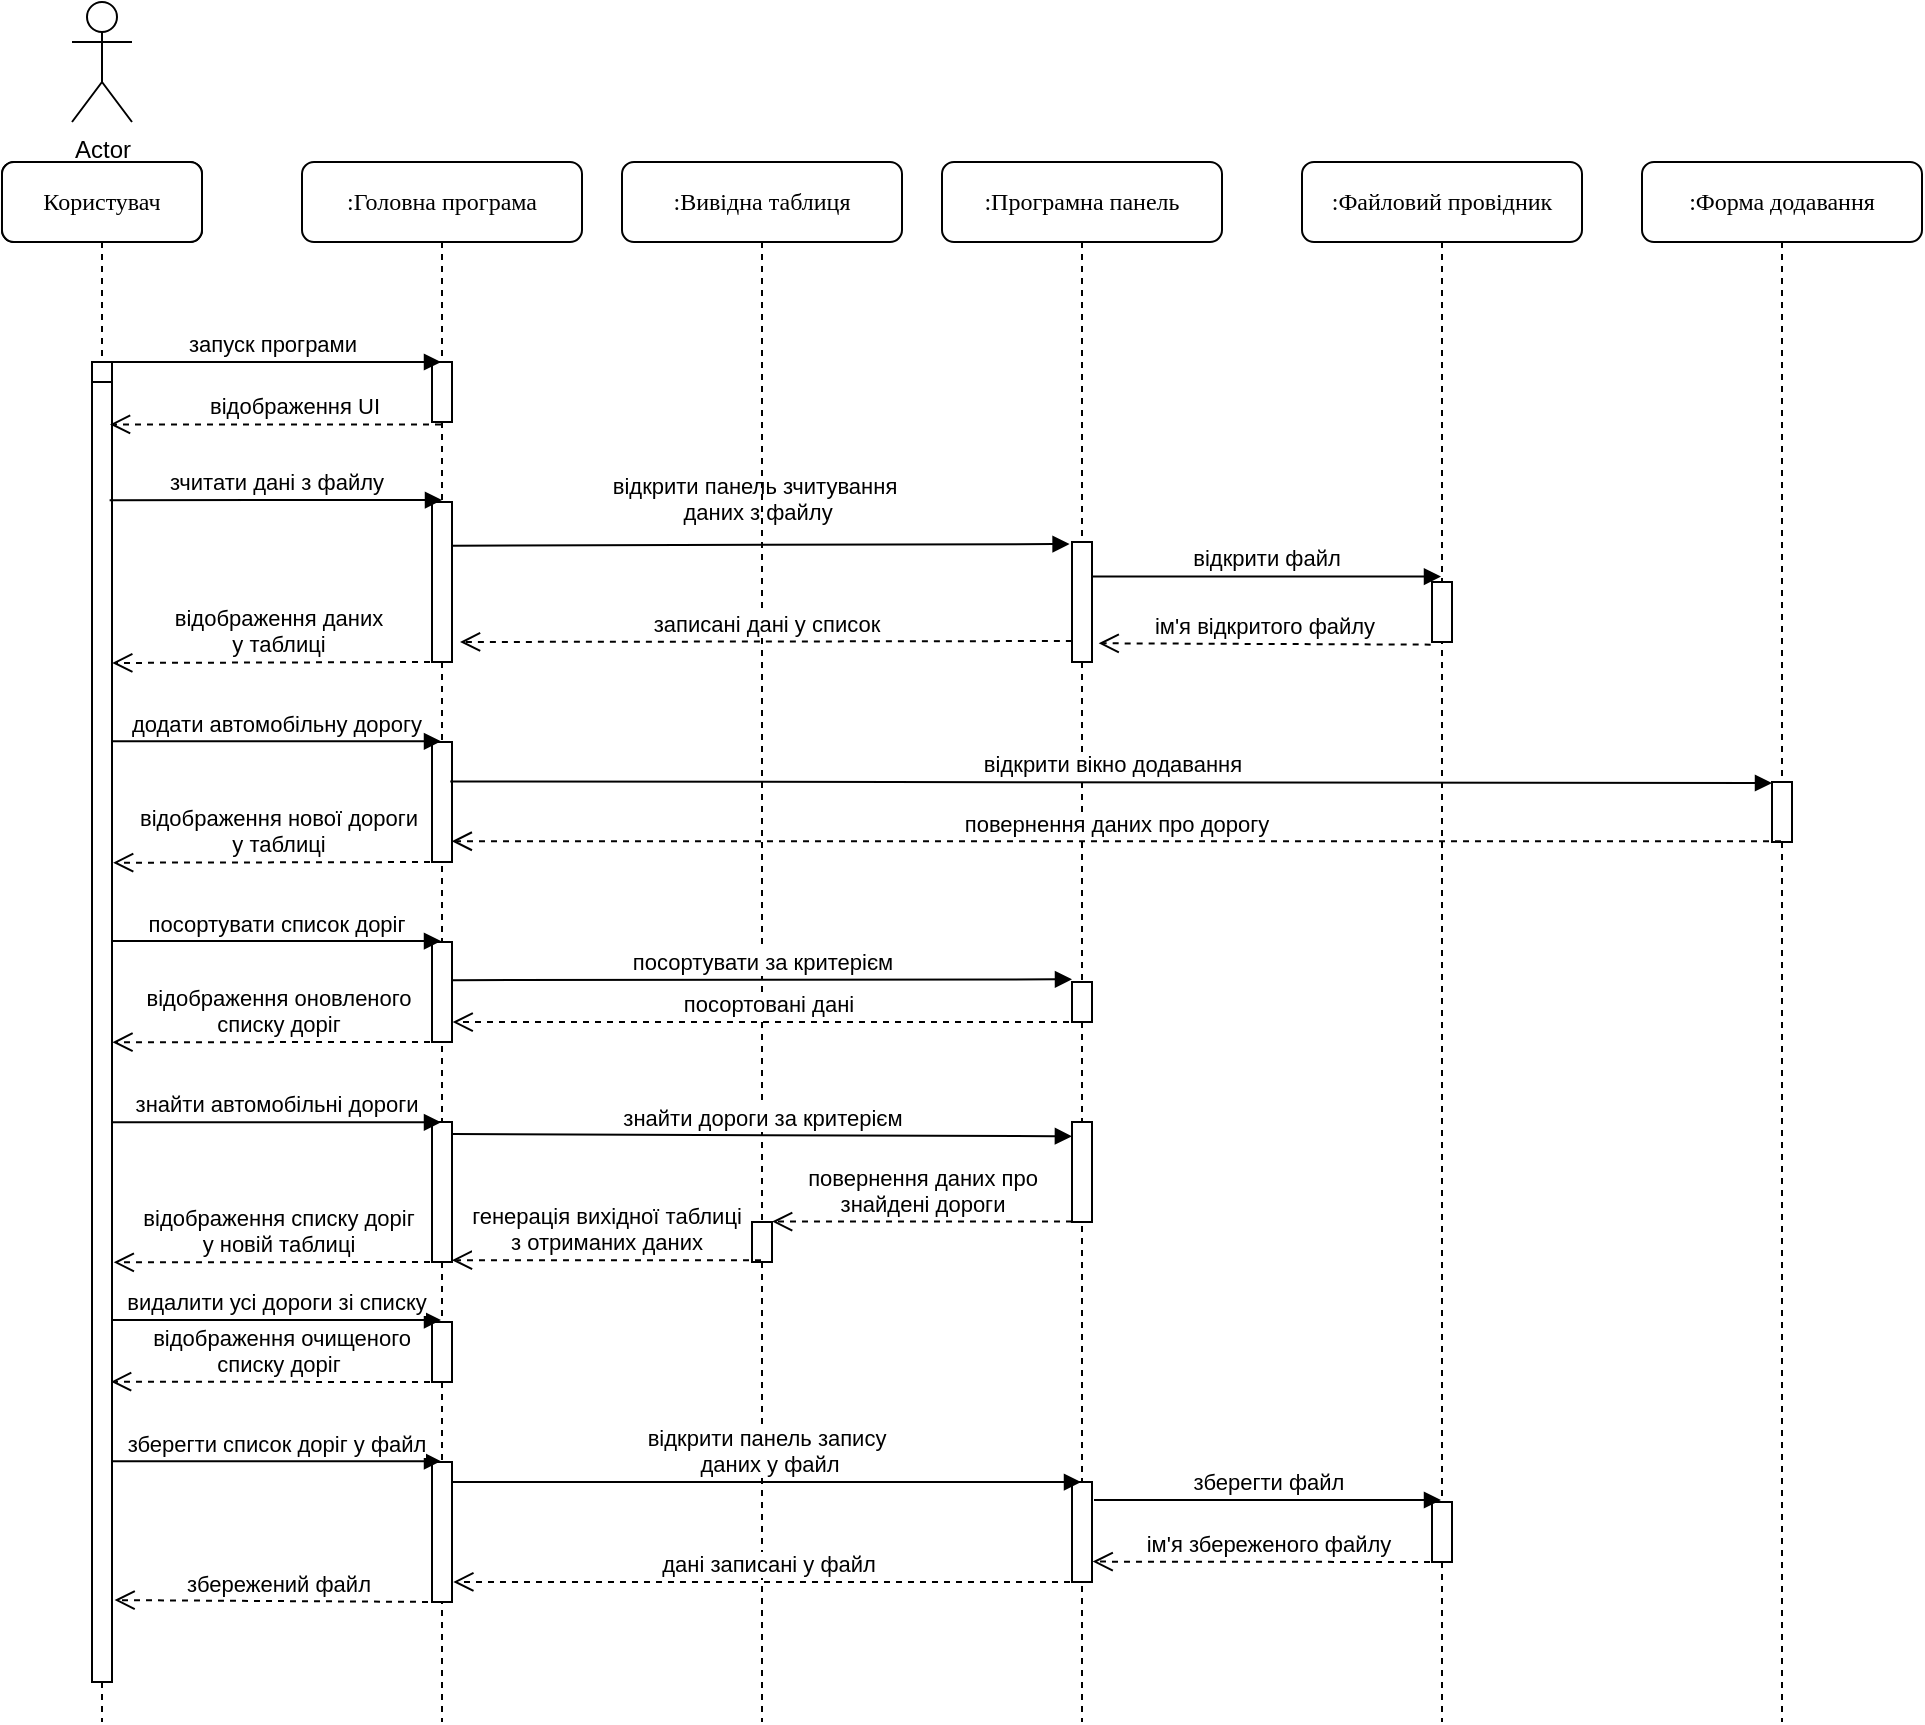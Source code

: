<mxfile version="15.5.9" type="device"><diagram name="Page-1" id="13e1069c-82ec-6db2-03f1-153e76fe0fe0"><mxGraphModel dx="1662" dy="794" grid="1" gridSize="10" guides="1" tooltips="1" connect="1" arrows="1" fold="1" page="1" pageScale="1" pageWidth="1100" pageHeight="850" background="none" math="0" shadow="0"><root><mxCell id="0"/><mxCell id="1" parent="0"/><mxCell id="7baba1c4bc27f4b0-2" value=":Головна програма" style="shape=umlLifeline;perimeter=lifelinePerimeter;whiteSpace=wrap;html=1;container=1;collapsible=0;recursiveResize=0;outlineConnect=0;rounded=1;shadow=0;comic=0;labelBackgroundColor=none;strokeWidth=1;fontFamily=Verdana;fontSize=12;align=center;" parent="1" vertex="1"><mxGeometry x="190" y="90" width="140" height="780" as="geometry"/></mxCell><mxCell id="7baba1c4bc27f4b0-10" value="" style="html=1;points=[];perimeter=orthogonalPerimeter;rounded=0;shadow=0;comic=0;labelBackgroundColor=none;strokeWidth=1;fontFamily=Verdana;fontSize=12;align=center;" parent="7baba1c4bc27f4b0-2" vertex="1"><mxGeometry x="65" y="100" width="10" height="30" as="geometry"/></mxCell><mxCell id="0j7Puk90sidO8JAcSoWX-10" value="" style="html=1;points=[];perimeter=orthogonalPerimeter;rounded=0;shadow=0;comic=0;labelBackgroundColor=none;strokeWidth=1;fontFamily=Verdana;fontSize=12;align=center;" parent="7baba1c4bc27f4b0-2" vertex="1"><mxGeometry x="65" y="170" width="10" height="80" as="geometry"/></mxCell><mxCell id="0j7Puk90sidO8JAcSoWX-25" value="" style="html=1;points=[];perimeter=orthogonalPerimeter;rounded=0;shadow=0;comic=0;labelBackgroundColor=none;strokeWidth=1;fontFamily=Verdana;fontSize=12;align=center;" parent="7baba1c4bc27f4b0-2" vertex="1"><mxGeometry x="65" y="290" width="10" height="60" as="geometry"/></mxCell><mxCell id="0j7Puk90sidO8JAcSoWX-37" value="" style="html=1;points=[];perimeter=orthogonalPerimeter;rounded=0;shadow=0;comic=0;labelBackgroundColor=none;strokeWidth=1;fontFamily=Verdana;fontSize=12;align=center;" parent="7baba1c4bc27f4b0-2" vertex="1"><mxGeometry x="65" y="390" width="10" height="50" as="geometry"/></mxCell><mxCell id="0j7Puk90sidO8JAcSoWX-45" value="" style="html=1;points=[];perimeter=orthogonalPerimeter;rounded=0;shadow=0;comic=0;labelBackgroundColor=none;strokeWidth=1;fontFamily=Verdana;fontSize=12;align=center;" parent="7baba1c4bc27f4b0-2" vertex="1"><mxGeometry x="65" y="480" width="10" height="30" as="geometry"/></mxCell><mxCell id="0j7Puk90sidO8JAcSoWX-58" value="" style="html=1;points=[];perimeter=orthogonalPerimeter;rounded=0;shadow=0;comic=0;labelBackgroundColor=none;strokeWidth=1;fontFamily=Verdana;fontSize=12;align=center;" parent="7baba1c4bc27f4b0-2" vertex="1"><mxGeometry x="65" y="580" width="10" height="30" as="geometry"/></mxCell><mxCell id="0j7Puk90sidO8JAcSoWX-69" value="" style="html=1;points=[];perimeter=orthogonalPerimeter;rounded=0;shadow=0;comic=0;labelBackgroundColor=none;strokeWidth=1;fontFamily=Verdana;fontSize=12;align=center;" parent="7baba1c4bc27f4b0-2" vertex="1"><mxGeometry x="65" y="650" width="10" height="30" as="geometry"/></mxCell><mxCell id="0j7Puk90sidO8JAcSoWX-78" value="" style="html=1;points=[];perimeter=orthogonalPerimeter;rounded=0;shadow=0;comic=0;labelBackgroundColor=none;strokeWidth=1;fontFamily=Verdana;fontSize=12;align=center;" parent="7baba1c4bc27f4b0-2" vertex="1"><mxGeometry x="65" y="650" width="10" height="70" as="geometry"/></mxCell><mxCell id="0j7Puk90sidO8JAcSoWX-84" value="" style="html=1;points=[];perimeter=orthogonalPerimeter;rounded=0;shadow=0;comic=0;labelBackgroundColor=none;strokeWidth=1;fontFamily=Verdana;fontSize=12;align=center;" parent="7baba1c4bc27f4b0-2" vertex="1"><mxGeometry x="65" y="480" width="10" height="70" as="geometry"/></mxCell><mxCell id="7baba1c4bc27f4b0-4" value=":Файловий провідник" style="shape=umlLifeline;perimeter=lifelinePerimeter;whiteSpace=wrap;html=1;container=1;collapsible=0;recursiveResize=0;outlineConnect=0;rounded=1;shadow=0;comic=0;labelBackgroundColor=none;strokeWidth=1;fontFamily=Verdana;fontSize=12;align=center;" parent="1" vertex="1"><mxGeometry x="690" y="90" width="140" height="780" as="geometry"/></mxCell><mxCell id="7baba1c4bc27f4b0-16" value="" style="html=1;points=[];perimeter=orthogonalPerimeter;rounded=0;shadow=0;comic=0;labelBackgroundColor=none;strokeWidth=1;fontFamily=Verdana;fontSize=12;align=center;" parent="7baba1c4bc27f4b0-4" vertex="1"><mxGeometry x="65" y="210" width="10" height="30" as="geometry"/></mxCell><mxCell id="0j7Puk90sidO8JAcSoWX-72" value="" style="html=1;points=[];perimeter=orthogonalPerimeter;rounded=0;shadow=0;comic=0;labelBackgroundColor=none;strokeWidth=1;fontFamily=Verdana;fontSize=12;align=center;" parent="7baba1c4bc27f4b0-4" vertex="1"><mxGeometry x="65" y="670" width="10" height="30" as="geometry"/></mxCell><mxCell id="7baba1c4bc27f4b0-8" value="Користувач" style="shape=umlLifeline;perimeter=lifelinePerimeter;whiteSpace=wrap;html=1;container=1;collapsible=0;recursiveResize=0;outlineConnect=0;rounded=1;shadow=0;comic=0;labelBackgroundColor=none;strokeWidth=1;fontFamily=Verdana;fontSize=12;align=center;" parent="1" vertex="1"><mxGeometry x="40" y="90" width="100" height="780" as="geometry"/></mxCell><mxCell id="7baba1c4bc27f4b0-9" value="" style="html=1;points=[];perimeter=orthogonalPerimeter;rounded=0;shadow=0;comic=0;labelBackgroundColor=none;strokeWidth=1;fontFamily=Verdana;fontSize=12;align=center;" parent="7baba1c4bc27f4b0-8" vertex="1"><mxGeometry x="45" y="100" width="10" height="440" as="geometry"/></mxCell><mxCell id="0j7Puk90sidO8JAcSoWX-57" value="" style="html=1;points=[];perimeter=orthogonalPerimeter;rounded=0;shadow=0;comic=0;labelBackgroundColor=none;strokeWidth=1;fontFamily=Verdana;fontSize=12;align=center;" parent="7baba1c4bc27f4b0-8" vertex="1"><mxGeometry x="45" y="100" width="10" height="550" as="geometry"/></mxCell><mxCell id="0j7Puk90sidO8JAcSoWX-64" value="Користувач" style="shape=umlLifeline;perimeter=lifelinePerimeter;whiteSpace=wrap;html=1;container=1;collapsible=0;recursiveResize=0;outlineConnect=0;rounded=1;shadow=0;comic=0;labelBackgroundColor=none;strokeWidth=1;fontFamily=Verdana;fontSize=12;align=center;" parent="7baba1c4bc27f4b0-8" vertex="1"><mxGeometry width="100" height="760" as="geometry"/></mxCell><mxCell id="0j7Puk90sidO8JAcSoWX-65" value="" style="html=1;points=[];perimeter=orthogonalPerimeter;rounded=0;shadow=0;comic=0;labelBackgroundColor=none;strokeWidth=1;fontFamily=Verdana;fontSize=12;align=center;" parent="0j7Puk90sidO8JAcSoWX-64" vertex="1"><mxGeometry x="45" y="100" width="10" height="440" as="geometry"/></mxCell><mxCell id="0j7Puk90sidO8JAcSoWX-66" value="" style="html=1;points=[];perimeter=orthogonalPerimeter;rounded=0;shadow=0;comic=0;labelBackgroundColor=none;strokeWidth=1;fontFamily=Verdana;fontSize=12;align=center;" parent="0j7Puk90sidO8JAcSoWX-64" vertex="1"><mxGeometry x="45" y="100" width="10" height="600" as="geometry"/></mxCell><mxCell id="0j7Puk90sidO8JAcSoWX-79" value="" style="html=1;points=[];perimeter=orthogonalPerimeter;rounded=0;shadow=0;comic=0;labelBackgroundColor=none;strokeWidth=1;fontFamily=Verdana;fontSize=12;align=center;" parent="0j7Puk90sidO8JAcSoWX-64" vertex="1"><mxGeometry x="45" y="100" width="10" height="610" as="geometry"/></mxCell><mxCell id="dQJbh3hzP_wM_JJALBHs-8" value="" style="html=1;points=[];perimeter=orthogonalPerimeter;rounded=0;shadow=0;comic=0;labelBackgroundColor=none;strokeWidth=1;fontFamily=Verdana;fontSize=12;align=center;" vertex="1" parent="0j7Puk90sidO8JAcSoWX-64"><mxGeometry x="45" y="110" width="10" height="650" as="geometry"/></mxCell><mxCell id="0j7Puk90sidO8JAcSoWX-1" value="Actor" style="shape=umlActor;verticalLabelPosition=bottom;verticalAlign=top;html=1;outlineConnect=0;" parent="1" vertex="1"><mxGeometry x="75" y="10" width="30" height="60" as="geometry"/></mxCell><mxCell id="0j7Puk90sidO8JAcSoWX-4" value="запуск програми" style="html=1;verticalAlign=bottom;endArrow=block;rounded=0;" parent="1" source="7baba1c4bc27f4b0-9" target="7baba1c4bc27f4b0-2" edge="1"><mxGeometry x="-0.029" width="80" relative="1" as="geometry"><mxPoint x="100" y="210" as="sourcePoint"/><mxPoint x="220" y="210" as="targetPoint"/><Array as="points"><mxPoint x="170" y="190"/></Array><mxPoint as="offset"/></mxGeometry></mxCell><mxCell id="0j7Puk90sidO8JAcSoWX-6" value="відображення UI" style="html=1;verticalAlign=bottom;endArrow=open;dashed=1;endSize=8;rounded=0;entryX=0.9;entryY=0.071;entryDx=0;entryDy=0;entryPerimeter=0;" parent="1" source="7baba1c4bc27f4b0-2" target="7baba1c4bc27f4b0-9" edge="1"><mxGeometry x="-0.106" relative="1" as="geometry"><mxPoint x="160" y="250" as="sourcePoint"/><mxPoint x="100" y="220" as="targetPoint"/><mxPoint as="offset"/></mxGeometry></mxCell><mxCell id="0j7Puk90sidO8JAcSoWX-8" value=":Програмна панель" style="shape=umlLifeline;perimeter=lifelinePerimeter;whiteSpace=wrap;html=1;container=1;collapsible=0;recursiveResize=0;outlineConnect=0;rounded=1;shadow=0;comic=0;labelBackgroundColor=none;strokeWidth=1;fontFamily=Verdana;fontSize=12;align=center;" parent="1" vertex="1"><mxGeometry x="510" y="90" width="140" height="780" as="geometry"/></mxCell><mxCell id="0j7Puk90sidO8JAcSoWX-15" value="" style="html=1;points=[];perimeter=orthogonalPerimeter;rounded=0;shadow=0;comic=0;labelBackgroundColor=none;strokeWidth=1;fontFamily=Verdana;fontSize=12;align=center;" parent="0j7Puk90sidO8JAcSoWX-8" vertex="1"><mxGeometry x="65" y="190" width="10" height="20" as="geometry"/></mxCell><mxCell id="0j7Puk90sidO8JAcSoWX-39" value="" style="html=1;points=[];perimeter=orthogonalPerimeter;rounded=0;shadow=0;comic=0;labelBackgroundColor=none;strokeWidth=1;fontFamily=Verdana;fontSize=12;align=center;" parent="0j7Puk90sidO8JAcSoWX-8" vertex="1"><mxGeometry x="65" y="410" width="10" height="20" as="geometry"/></mxCell><mxCell id="0j7Puk90sidO8JAcSoWX-47" value="" style="html=1;points=[];perimeter=orthogonalPerimeter;rounded=0;shadow=0;comic=0;labelBackgroundColor=none;strokeWidth=1;fontFamily=Verdana;fontSize=12;align=center;" parent="0j7Puk90sidO8JAcSoWX-8" vertex="1"><mxGeometry x="65" y="480" width="10" height="50" as="geometry"/></mxCell><mxCell id="0j7Puk90sidO8JAcSoWX-70" value="" style="html=1;points=[];perimeter=orthogonalPerimeter;rounded=0;shadow=0;comic=0;labelBackgroundColor=none;strokeWidth=1;fontFamily=Verdana;fontSize=12;align=center;" parent="0j7Puk90sidO8JAcSoWX-8" vertex="1"><mxGeometry x="65" y="660" width="10" height="20" as="geometry"/></mxCell><mxCell id="0j7Puk90sidO8JAcSoWX-75" value="" style="html=1;points=[];perimeter=orthogonalPerimeter;rounded=0;shadow=0;comic=0;labelBackgroundColor=none;strokeWidth=1;fontFamily=Verdana;fontSize=12;align=center;" parent="0j7Puk90sidO8JAcSoWX-8" vertex="1"><mxGeometry x="65" y="190" width="10" height="20" as="geometry"/></mxCell><mxCell id="0j7Puk90sidO8JAcSoWX-76" value="" style="html=1;points=[];perimeter=orthogonalPerimeter;rounded=0;shadow=0;comic=0;labelBackgroundColor=none;strokeWidth=1;fontFamily=Verdana;fontSize=12;align=center;" parent="0j7Puk90sidO8JAcSoWX-8" vertex="1"><mxGeometry x="65" y="660" width="10" height="50" as="geometry"/></mxCell><mxCell id="0j7Puk90sidO8JAcSoWX-82" value="" style="html=1;points=[];perimeter=orthogonalPerimeter;rounded=0;shadow=0;comic=0;labelBackgroundColor=none;strokeWidth=1;fontFamily=Verdana;fontSize=12;align=center;" parent="0j7Puk90sidO8JAcSoWX-8" vertex="1"><mxGeometry x="65" y="190" width="10" height="60" as="geometry"/></mxCell><mxCell id="0j7Puk90sidO8JAcSoWX-11" value=":Форма додавання" style="shape=umlLifeline;perimeter=lifelinePerimeter;whiteSpace=wrap;html=1;container=1;collapsible=0;recursiveResize=0;outlineConnect=0;rounded=1;shadow=0;comic=0;labelBackgroundColor=none;strokeWidth=1;fontFamily=Verdana;fontSize=12;align=center;" parent="1" vertex="1"><mxGeometry x="860" y="90" width="140" height="780" as="geometry"/></mxCell><mxCell id="0j7Puk90sidO8JAcSoWX-12" value="" style="html=1;points=[];perimeter=orthogonalPerimeter;rounded=0;shadow=0;comic=0;labelBackgroundColor=none;strokeWidth=1;fontFamily=Verdana;fontSize=12;align=center;" parent="0j7Puk90sidO8JAcSoWX-11" vertex="1"><mxGeometry x="65" y="310" width="10" height="30" as="geometry"/></mxCell><mxCell id="0j7Puk90sidO8JAcSoWX-13" value="зчитати дані з файлу" style="html=1;verticalAlign=bottom;endArrow=block;rounded=0;exitX=0.881;exitY=0.157;exitDx=0;exitDy=0;exitPerimeter=0;" parent="1" source="7baba1c4bc27f4b0-9" edge="1"><mxGeometry width="80" relative="1" as="geometry"><mxPoint x="100" y="260" as="sourcePoint"/><mxPoint x="260" y="259" as="targetPoint"/></mxGeometry></mxCell><mxCell id="0j7Puk90sidO8JAcSoWX-16" value="відкрити панель зчитування&lt;br&gt;&amp;nbsp;даних з файлу" style="html=1;verticalAlign=bottom;endArrow=block;rounded=0;exitX=1.005;exitY=0.273;exitDx=0;exitDy=0;exitPerimeter=0;entryX=-0.121;entryY=0.05;entryDx=0;entryDy=0;entryPerimeter=0;" parent="1" source="0j7Puk90sidO8JAcSoWX-10" target="0j7Puk90sidO8JAcSoWX-15" edge="1"><mxGeometry x="-0.026" y="7" width="80" relative="1" as="geometry"><mxPoint x="280" y="280" as="sourcePoint"/><mxPoint x="360" y="280" as="targetPoint"/><mxPoint as="offset"/></mxGeometry></mxCell><mxCell id="0j7Puk90sidO8JAcSoWX-17" value="відкрити файл" style="html=1;verticalAlign=bottom;endArrow=block;rounded=0;exitX=1.038;exitY=0.864;exitDx=0;exitDy=0;exitPerimeter=0;" parent="1" source="0j7Puk90sidO8JAcSoWX-15" target="7baba1c4bc27f4b0-4" edge="1"><mxGeometry width="80" relative="1" as="geometry"><mxPoint x="590" y="310" as="sourcePoint"/><mxPoint x="660" y="310" as="targetPoint"/></mxGeometry></mxCell><mxCell id="0j7Puk90sidO8JAcSoWX-23" value="ім'я відкритого файлу" style="html=1;verticalAlign=bottom;endArrow=open;dashed=1;endSize=8;rounded=0;exitX=-0.067;exitY=1.044;exitDx=0;exitDy=0;exitPerimeter=0;entryX=1.333;entryY=0.844;entryDx=0;entryDy=0;entryPerimeter=0;" parent="1" source="7baba1c4bc27f4b0-16" target="0j7Puk90sidO8JAcSoWX-82" edge="1"><mxGeometry relative="1" as="geometry"><mxPoint x="380" y="330" as="sourcePoint"/><mxPoint x="640" y="331" as="targetPoint"/><Array as="points"/></mxGeometry></mxCell><mxCell id="0j7Puk90sidO8JAcSoWX-24" value="відображення даних &lt;br&gt;у таблиці" style="html=1;verticalAlign=bottom;endArrow=open;dashed=1;endSize=8;rounded=0;entryX=1.012;entryY=0.342;entryDx=0;entryDy=0;entryPerimeter=0;" parent="1" target="7baba1c4bc27f4b0-9" edge="1"><mxGeometry relative="1" as="geometry"><mxPoint x="260" y="340" as="sourcePoint"/><mxPoint x="180" y="340" as="targetPoint"/></mxGeometry></mxCell><mxCell id="0j7Puk90sidO8JAcSoWX-28" value=":Вивідна таблиця" style="shape=umlLifeline;perimeter=lifelinePerimeter;whiteSpace=wrap;html=1;container=1;collapsible=0;recursiveResize=0;outlineConnect=0;rounded=1;shadow=0;comic=0;labelBackgroundColor=none;strokeWidth=1;fontFamily=Verdana;fontSize=12;align=center;" parent="1" vertex="1"><mxGeometry x="350" y="90" width="140" height="780" as="geometry"/></mxCell><mxCell id="0j7Puk90sidO8JAcSoWX-53" value="" style="html=1;points=[];perimeter=orthogonalPerimeter;rounded=0;shadow=0;comic=0;labelBackgroundColor=none;strokeWidth=1;fontFamily=Verdana;fontSize=12;align=center;" parent="0j7Puk90sidO8JAcSoWX-28" vertex="1"><mxGeometry x="65" y="530" width="10" height="20" as="geometry"/></mxCell><mxCell id="0j7Puk90sidO8JAcSoWX-31" value="додати автомобільну дорогу" style="html=1;verticalAlign=bottom;endArrow=block;rounded=0;exitX=0.967;exitY=0.431;exitDx=0;exitDy=0;exitPerimeter=0;" parent="1" source="7baba1c4bc27f4b0-9" target="7baba1c4bc27f4b0-2" edge="1"><mxGeometry width="80" relative="1" as="geometry"><mxPoint x="100" y="380" as="sourcePoint"/><mxPoint x="170" y="380" as="targetPoint"/></mxGeometry></mxCell><mxCell id="0j7Puk90sidO8JAcSoWX-34" value="відкрити вікно додавання" style="html=1;verticalAlign=bottom;endArrow=block;rounded=0;exitX=0.914;exitY=0.329;exitDx=0;exitDy=0;exitPerimeter=0;entryX=0;entryY=0.017;entryDx=0;entryDy=0;entryPerimeter=0;" parent="1" source="0j7Puk90sidO8JAcSoWX-25" target="0j7Puk90sidO8JAcSoWX-12" edge="1"><mxGeometry width="80" relative="1" as="geometry"><mxPoint x="270" y="400" as="sourcePoint"/><mxPoint x="340" y="400" as="targetPoint"/></mxGeometry></mxCell><mxCell id="0j7Puk90sidO8JAcSoWX-35" value="повернення даних про дорогу" style="html=1;verticalAlign=bottom;endArrow=open;dashed=1;endSize=8;rounded=0;entryX=0.987;entryY=0.827;entryDx=0;entryDy=0;entryPerimeter=0;" parent="1" source="0j7Puk90sidO8JAcSoWX-11" target="0j7Puk90sidO8JAcSoWX-25" edge="1"><mxGeometry relative="1" as="geometry"><mxPoint x="960" y="430" as="sourcePoint"/><mxPoint x="300" y="430" as="targetPoint"/></mxGeometry></mxCell><mxCell id="0j7Puk90sidO8JAcSoWX-36" value="відображення нової дороги &lt;br&gt;у таблиці" style="html=1;verticalAlign=bottom;endArrow=open;dashed=1;endSize=8;rounded=0;entryX=1.056;entryY=0.569;entryDx=0;entryDy=0;entryPerimeter=0;" parent="1" target="7baba1c4bc27f4b0-9" edge="1"><mxGeometry relative="1" as="geometry"><mxPoint x="260" y="440" as="sourcePoint"/><mxPoint x="100" y="440" as="targetPoint"/></mxGeometry></mxCell><mxCell id="0j7Puk90sidO8JAcSoWX-38" value="посортувати список доріг" style="html=1;verticalAlign=bottom;endArrow=block;rounded=0;exitX=1.031;exitY=0.658;exitDx=0;exitDy=0;exitPerimeter=0;" parent="1" source="7baba1c4bc27f4b0-9" target="7baba1c4bc27f4b0-2" edge="1"><mxGeometry width="80" relative="1" as="geometry"><mxPoint x="100" y="480" as="sourcePoint"/><mxPoint x="170" y="480" as="targetPoint"/></mxGeometry></mxCell><mxCell id="0j7Puk90sidO8JAcSoWX-40" value="посортувати за критерієм" style="html=1;verticalAlign=bottom;endArrow=block;rounded=0;entryX=0;entryY=-0.067;entryDx=0;entryDy=0;entryPerimeter=0;exitX=1.011;exitY=0.382;exitDx=0;exitDy=0;exitPerimeter=0;" parent="1" source="0j7Puk90sidO8JAcSoWX-37" target="0j7Puk90sidO8JAcSoWX-39" edge="1"><mxGeometry width="80" relative="1" as="geometry"><mxPoint x="270" y="499" as="sourcePoint"/><mxPoint x="340" y="500" as="targetPoint"/></mxGeometry></mxCell><mxCell id="0j7Puk90sidO8JAcSoWX-43" value="посортовані дані" style="html=1;verticalAlign=bottom;endArrow=open;dashed=1;endSize=8;rounded=0;entryX=1.032;entryY=0.801;entryDx=0;entryDy=0;entryPerimeter=0;" parent="1" source="0j7Puk90sidO8JAcSoWX-8" target="0j7Puk90sidO8JAcSoWX-37" edge="1"><mxGeometry relative="1" as="geometry"><mxPoint x="440" y="520" as="sourcePoint"/><mxPoint x="270" y="520" as="targetPoint"/></mxGeometry></mxCell><mxCell id="0j7Puk90sidO8JAcSoWX-44" value="відображення оновленого&lt;br&gt;списку доріг" style="html=1;verticalAlign=bottom;endArrow=open;dashed=1;endSize=8;rounded=0;entryX=1.022;entryY=0.773;entryDx=0;entryDy=0;entryPerimeter=0;" parent="1" target="7baba1c4bc27f4b0-9" edge="1"><mxGeometry relative="1" as="geometry"><mxPoint x="260" y="530" as="sourcePoint"/><mxPoint x="110" y="530" as="targetPoint"/></mxGeometry></mxCell><mxCell id="0j7Puk90sidO8JAcSoWX-46" value="знайти автомобільні дороги" style="html=1;verticalAlign=bottom;endArrow=block;rounded=0;exitX=1.001;exitY=0.864;exitDx=0;exitDy=0;exitPerimeter=0;" parent="1" source="7baba1c4bc27f4b0-9" target="7baba1c4bc27f4b0-2" edge="1"><mxGeometry width="80" relative="1" as="geometry"><mxPoint x="100" y="570" as="sourcePoint"/><mxPoint x="180" y="570" as="targetPoint"/></mxGeometry></mxCell><mxCell id="0j7Puk90sidO8JAcSoWX-48" value="знайти дороги за критерієм" style="html=1;verticalAlign=bottom;endArrow=block;rounded=0;exitX=1.03;exitY=0.2;exitDx=0;exitDy=0;exitPerimeter=0;entryX=-0.005;entryY=0.143;entryDx=0;entryDy=0;entryPerimeter=0;" parent="1" source="0j7Puk90sidO8JAcSoWX-45" target="0j7Puk90sidO8JAcSoWX-47" edge="1"><mxGeometry width="80" relative="1" as="geometry"><mxPoint x="270" y="580" as="sourcePoint"/><mxPoint x="570" y="576" as="targetPoint"/></mxGeometry></mxCell><mxCell id="0j7Puk90sidO8JAcSoWX-55" value="повернення даних про &lt;br&gt;знайдені дороги" style="html=1;verticalAlign=bottom;endArrow=open;dashed=1;endSize=8;rounded=0;entryX=1.005;entryY=-0.01;entryDx=0;entryDy=0;entryPerimeter=0;" parent="1" source="0j7Puk90sidO8JAcSoWX-47" target="0j7Puk90sidO8JAcSoWX-53" edge="1"><mxGeometry relative="1" as="geometry"><mxPoint x="580" y="600" as="sourcePoint"/><mxPoint x="440" y="600" as="targetPoint"/></mxGeometry></mxCell><mxCell id="0j7Puk90sidO8JAcSoWX-56" value="генерація вихідної таблиці &lt;br&gt;з отриманих даних" style="html=1;verticalAlign=bottom;endArrow=open;dashed=1;endSize=8;rounded=0;entryX=0.997;entryY=0.987;entryDx=0;entryDy=0;entryPerimeter=0;" parent="1" source="0j7Puk90sidO8JAcSoWX-28" target="0j7Puk90sidO8JAcSoWX-84" edge="1"><mxGeometry relative="1" as="geometry"><mxPoint x="360" y="640" as="sourcePoint"/><mxPoint x="320" y="640" as="targetPoint"/></mxGeometry></mxCell><mxCell id="0j7Puk90sidO8JAcSoWX-59" value="видалити усі дороги зі списку" style="html=1;verticalAlign=bottom;endArrow=block;rounded=0;exitX=0.976;exitY=0.871;exitDx=0;exitDy=0;exitPerimeter=0;" parent="1" source="0j7Puk90sidO8JAcSoWX-57" target="7baba1c4bc27f4b0-2" edge="1"><mxGeometry width="80" relative="1" as="geometry"><mxPoint x="120" y="670" as="sourcePoint"/><mxPoint x="200" y="670" as="targetPoint"/></mxGeometry></mxCell><mxCell id="0j7Puk90sidO8JAcSoWX-60" value="&amp;nbsp;відображення очищеного&lt;br&gt;списку доріг" style="html=1;verticalAlign=bottom;endArrow=open;dashed=1;endSize=8;rounded=0;entryX=0.954;entryY=0.927;entryDx=0;entryDy=0;entryPerimeter=0;" parent="1" target="0j7Puk90sidO8JAcSoWX-57" edge="1"><mxGeometry relative="1" as="geometry"><mxPoint x="260" y="700" as="sourcePoint"/><mxPoint x="180" y="700" as="targetPoint"/></mxGeometry></mxCell><mxCell id="0j7Puk90sidO8JAcSoWX-67" value="зберегти список доріг у файл" style="html=1;verticalAlign=bottom;endArrow=block;rounded=0;exitX=1.033;exitY=0.916;exitDx=0;exitDy=0;exitPerimeter=0;" parent="1" source="0j7Puk90sidO8JAcSoWX-66" target="7baba1c4bc27f4b0-2" edge="1"><mxGeometry width="80" relative="1" as="geometry"><mxPoint x="100" y="740" as="sourcePoint"/><mxPoint x="180" y="740" as="targetPoint"/></mxGeometry></mxCell><mxCell id="0j7Puk90sidO8JAcSoWX-71" value="відкрити панель запису&lt;br&gt;&amp;nbsp;даних у файл" style="html=1;verticalAlign=bottom;endArrow=block;rounded=0;exitX=1.011;exitY=0.335;exitDx=0;exitDy=0;exitPerimeter=0;" parent="1" source="0j7Puk90sidO8JAcSoWX-69" target="0j7Puk90sidO8JAcSoWX-8" edge="1"><mxGeometry width="80" relative="1" as="geometry"><mxPoint x="270" y="750" as="sourcePoint"/><mxPoint x="350" y="750" as="targetPoint"/></mxGeometry></mxCell><mxCell id="0j7Puk90sidO8JAcSoWX-73" value="зберегти файл" style="html=1;verticalAlign=bottom;endArrow=block;rounded=0;exitX=1.1;exitY=0.45;exitDx=0;exitDy=0;exitPerimeter=0;" parent="1" source="0j7Puk90sidO8JAcSoWX-70" target="7baba1c4bc27f4b0-4" edge="1"><mxGeometry width="80" relative="1" as="geometry"><mxPoint x="600" y="760" as="sourcePoint"/><mxPoint x="680" y="760" as="targetPoint"/></mxGeometry></mxCell><mxCell id="0j7Puk90sidO8JAcSoWX-74" value="ім'я збереженого файлу" style="html=1;verticalAlign=bottom;endArrow=open;dashed=1;endSize=8;rounded=0;entryX=1.032;entryY=0.796;entryDx=0;entryDy=0;entryPerimeter=0;" parent="1" target="0j7Puk90sidO8JAcSoWX-76" edge="1"><mxGeometry relative="1" as="geometry"><mxPoint x="760" y="790" as="sourcePoint"/><mxPoint x="590" y="790" as="targetPoint"/></mxGeometry></mxCell><mxCell id="0j7Puk90sidO8JAcSoWX-80" value="дані записані у файл" style="html=1;verticalAlign=bottom;endArrow=open;dashed=1;endSize=8;rounded=0;entryX=1.065;entryY=0.857;entryDx=0;entryDy=0;entryPerimeter=0;" parent="1" target="0j7Puk90sidO8JAcSoWX-78" edge="1"><mxGeometry relative="1" as="geometry"><mxPoint x="580" y="800" as="sourcePoint"/><mxPoint x="270" y="800" as="targetPoint"/></mxGeometry></mxCell><mxCell id="0j7Puk90sidO8JAcSoWX-81" value="збережений файл" style="html=1;verticalAlign=bottom;endArrow=open;dashed=1;endSize=8;rounded=0;exitX=0.4;exitY=1;exitDx=0;exitDy=0;exitPerimeter=0;entryX=1.129;entryY=0.937;entryDx=0;entryDy=0;entryPerimeter=0;" parent="1" source="0j7Puk90sidO8JAcSoWX-78" target="dQJbh3hzP_wM_JJALBHs-8" edge="1"><mxGeometry relative="1" as="geometry"><mxPoint x="250" y="790" as="sourcePoint"/><mxPoint x="150" y="810" as="targetPoint"/></mxGeometry></mxCell><mxCell id="0j7Puk90sidO8JAcSoWX-83" value="записані дані у список" style="html=1;verticalAlign=bottom;endArrow=open;dashed=1;endSize=8;rounded=0;entryX=1.4;entryY=0.875;entryDx=0;entryDy=0;entryPerimeter=0;exitX=-0.005;exitY=0.825;exitDx=0;exitDy=0;exitPerimeter=0;" parent="1" source="0j7Puk90sidO8JAcSoWX-82" target="0j7Puk90sidO8JAcSoWX-10" edge="1"><mxGeometry relative="1" as="geometry"><mxPoint x="570" y="330" as="sourcePoint"/><mxPoint x="490" y="330" as="targetPoint"/></mxGeometry></mxCell><mxCell id="0j7Puk90sidO8JAcSoWX-85" value="відображення списку доріг&lt;br&gt;у новій таблиці" style="html=1;verticalAlign=bottom;endArrow=open;dashed=1;endSize=8;rounded=0;entryX=1.087;entryY=0.738;entryDx=0;entryDy=0;entryPerimeter=0;" parent="1" target="0j7Puk90sidO8JAcSoWX-79" edge="1"><mxGeometry relative="1" as="geometry"><mxPoint x="260" y="640" as="sourcePoint"/><mxPoint x="180" y="640" as="targetPoint"/></mxGeometry></mxCell></root></mxGraphModel></diagram></mxfile>